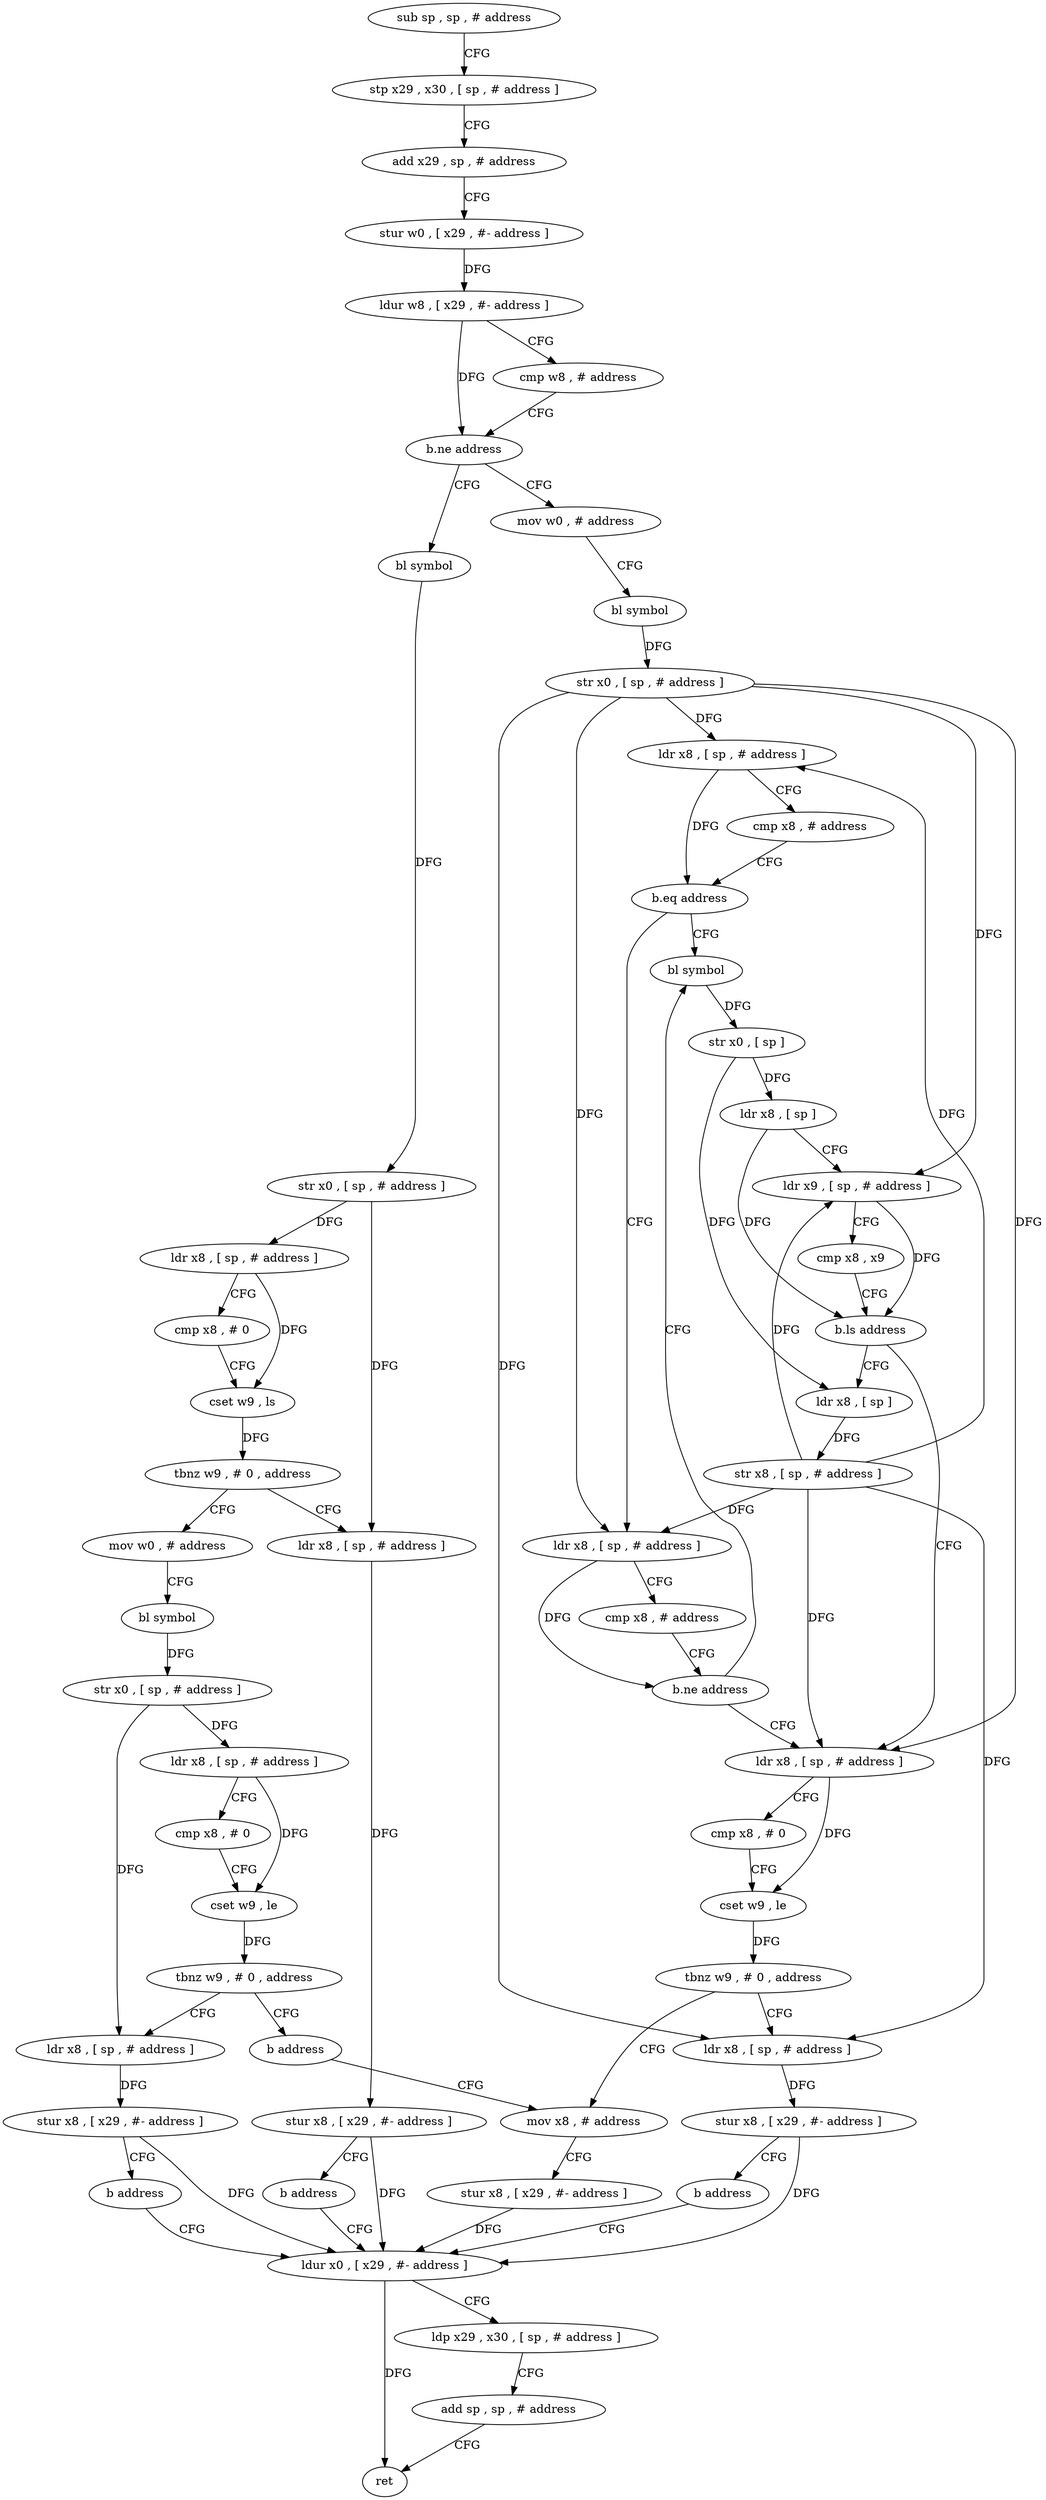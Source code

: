digraph "func" {
"4207780" [label = "sub sp , sp , # address" ]
"4207784" [label = "stp x29 , x30 , [ sp , # address ]" ]
"4207788" [label = "add x29 , sp , # address" ]
"4207792" [label = "stur w0 , [ x29 , #- address ]" ]
"4207796" [label = "ldur w8 , [ x29 , #- address ]" ]
"4207800" [label = "cmp w8 , # address" ]
"4207804" [label = "b.ne address" ]
"4207888" [label = "mov w0 , # address" ]
"4207808" [label = "bl symbol" ]
"4207892" [label = "bl symbol" ]
"4207896" [label = "str x0 , [ sp , # address ]" ]
"4207900" [label = "ldr x8 , [ sp , # address ]" ]
"4207904" [label = "cmp x8 , # address" ]
"4207908" [label = "b.eq address" ]
"4207924" [label = "bl symbol" ]
"4207912" [label = "ldr x8 , [ sp , # address ]" ]
"4207812" [label = "str x0 , [ sp , # address ]" ]
"4207816" [label = "ldr x8 , [ sp , # address ]" ]
"4207820" [label = "cmp x8 , # 0" ]
"4207824" [label = "cset w9 , ls" ]
"4207828" [label = "tbnz w9 , # 0 , address" ]
"4207844" [label = "mov w0 , # address" ]
"4207832" [label = "ldr x8 , [ sp , # address ]" ]
"4207928" [label = "str x0 , [ sp ]" ]
"4207932" [label = "ldr x8 , [ sp ]" ]
"4207936" [label = "ldr x9 , [ sp , # address ]" ]
"4207940" [label = "cmp x8 , x9" ]
"4207944" [label = "b.ls address" ]
"4207956" [label = "ldr x8 , [ sp , # address ]" ]
"4207948" [label = "ldr x8 , [ sp ]" ]
"4207916" [label = "cmp x8 , # address" ]
"4207920" [label = "b.ne address" ]
"4207848" [label = "bl symbol" ]
"4207852" [label = "str x0 , [ sp , # address ]" ]
"4207856" [label = "ldr x8 , [ sp , # address ]" ]
"4207860" [label = "cmp x8 , # 0" ]
"4207864" [label = "cset w9 , le" ]
"4207868" [label = "tbnz w9 , # 0 , address" ]
"4207884" [label = "b address" ]
"4207872" [label = "ldr x8 , [ sp , # address ]" ]
"4207836" [label = "stur x8 , [ x29 , #- address ]" ]
"4207840" [label = "b address" ]
"4207992" [label = "ldur x0 , [ x29 , #- address ]" ]
"4207960" [label = "cmp x8 , # 0" ]
"4207964" [label = "cset w9 , le" ]
"4207968" [label = "tbnz w9 , # 0 , address" ]
"4207984" [label = "mov x8 , # address" ]
"4207972" [label = "ldr x8 , [ sp , # address ]" ]
"4207952" [label = "str x8 , [ sp , # address ]" ]
"4207876" [label = "stur x8 , [ x29 , #- address ]" ]
"4207880" [label = "b address" ]
"4207996" [label = "ldp x29 , x30 , [ sp , # address ]" ]
"4208000" [label = "add sp , sp , # address" ]
"4208004" [label = "ret" ]
"4207988" [label = "stur x8 , [ x29 , #- address ]" ]
"4207976" [label = "stur x8 , [ x29 , #- address ]" ]
"4207980" [label = "b address" ]
"4207780" -> "4207784" [ label = "CFG" ]
"4207784" -> "4207788" [ label = "CFG" ]
"4207788" -> "4207792" [ label = "CFG" ]
"4207792" -> "4207796" [ label = "DFG" ]
"4207796" -> "4207800" [ label = "CFG" ]
"4207796" -> "4207804" [ label = "DFG" ]
"4207800" -> "4207804" [ label = "CFG" ]
"4207804" -> "4207888" [ label = "CFG" ]
"4207804" -> "4207808" [ label = "CFG" ]
"4207888" -> "4207892" [ label = "CFG" ]
"4207808" -> "4207812" [ label = "DFG" ]
"4207892" -> "4207896" [ label = "DFG" ]
"4207896" -> "4207900" [ label = "DFG" ]
"4207896" -> "4207936" [ label = "DFG" ]
"4207896" -> "4207912" [ label = "DFG" ]
"4207896" -> "4207956" [ label = "DFG" ]
"4207896" -> "4207972" [ label = "DFG" ]
"4207900" -> "4207904" [ label = "CFG" ]
"4207900" -> "4207908" [ label = "DFG" ]
"4207904" -> "4207908" [ label = "CFG" ]
"4207908" -> "4207924" [ label = "CFG" ]
"4207908" -> "4207912" [ label = "CFG" ]
"4207924" -> "4207928" [ label = "DFG" ]
"4207912" -> "4207916" [ label = "CFG" ]
"4207912" -> "4207920" [ label = "DFG" ]
"4207812" -> "4207816" [ label = "DFG" ]
"4207812" -> "4207832" [ label = "DFG" ]
"4207816" -> "4207820" [ label = "CFG" ]
"4207816" -> "4207824" [ label = "DFG" ]
"4207820" -> "4207824" [ label = "CFG" ]
"4207824" -> "4207828" [ label = "DFG" ]
"4207828" -> "4207844" [ label = "CFG" ]
"4207828" -> "4207832" [ label = "CFG" ]
"4207844" -> "4207848" [ label = "CFG" ]
"4207832" -> "4207836" [ label = "DFG" ]
"4207928" -> "4207932" [ label = "DFG" ]
"4207928" -> "4207948" [ label = "DFG" ]
"4207932" -> "4207936" [ label = "CFG" ]
"4207932" -> "4207944" [ label = "DFG" ]
"4207936" -> "4207940" [ label = "CFG" ]
"4207936" -> "4207944" [ label = "DFG" ]
"4207940" -> "4207944" [ label = "CFG" ]
"4207944" -> "4207956" [ label = "CFG" ]
"4207944" -> "4207948" [ label = "CFG" ]
"4207956" -> "4207960" [ label = "CFG" ]
"4207956" -> "4207964" [ label = "DFG" ]
"4207948" -> "4207952" [ label = "DFG" ]
"4207916" -> "4207920" [ label = "CFG" ]
"4207920" -> "4207956" [ label = "CFG" ]
"4207920" -> "4207924" [ label = "CFG" ]
"4207848" -> "4207852" [ label = "DFG" ]
"4207852" -> "4207856" [ label = "DFG" ]
"4207852" -> "4207872" [ label = "DFG" ]
"4207856" -> "4207860" [ label = "CFG" ]
"4207856" -> "4207864" [ label = "DFG" ]
"4207860" -> "4207864" [ label = "CFG" ]
"4207864" -> "4207868" [ label = "DFG" ]
"4207868" -> "4207884" [ label = "CFG" ]
"4207868" -> "4207872" [ label = "CFG" ]
"4207884" -> "4207984" [ label = "CFG" ]
"4207872" -> "4207876" [ label = "DFG" ]
"4207836" -> "4207840" [ label = "CFG" ]
"4207836" -> "4207992" [ label = "DFG" ]
"4207840" -> "4207992" [ label = "CFG" ]
"4207992" -> "4207996" [ label = "CFG" ]
"4207992" -> "4208004" [ label = "DFG" ]
"4207960" -> "4207964" [ label = "CFG" ]
"4207964" -> "4207968" [ label = "DFG" ]
"4207968" -> "4207984" [ label = "CFG" ]
"4207968" -> "4207972" [ label = "CFG" ]
"4207984" -> "4207988" [ label = "CFG" ]
"4207972" -> "4207976" [ label = "DFG" ]
"4207952" -> "4207956" [ label = "DFG" ]
"4207952" -> "4207900" [ label = "DFG" ]
"4207952" -> "4207936" [ label = "DFG" ]
"4207952" -> "4207912" [ label = "DFG" ]
"4207952" -> "4207972" [ label = "DFG" ]
"4207876" -> "4207880" [ label = "CFG" ]
"4207876" -> "4207992" [ label = "DFG" ]
"4207880" -> "4207992" [ label = "CFG" ]
"4207996" -> "4208000" [ label = "CFG" ]
"4208000" -> "4208004" [ label = "CFG" ]
"4207988" -> "4207992" [ label = "DFG" ]
"4207976" -> "4207980" [ label = "CFG" ]
"4207976" -> "4207992" [ label = "DFG" ]
"4207980" -> "4207992" [ label = "CFG" ]
}
